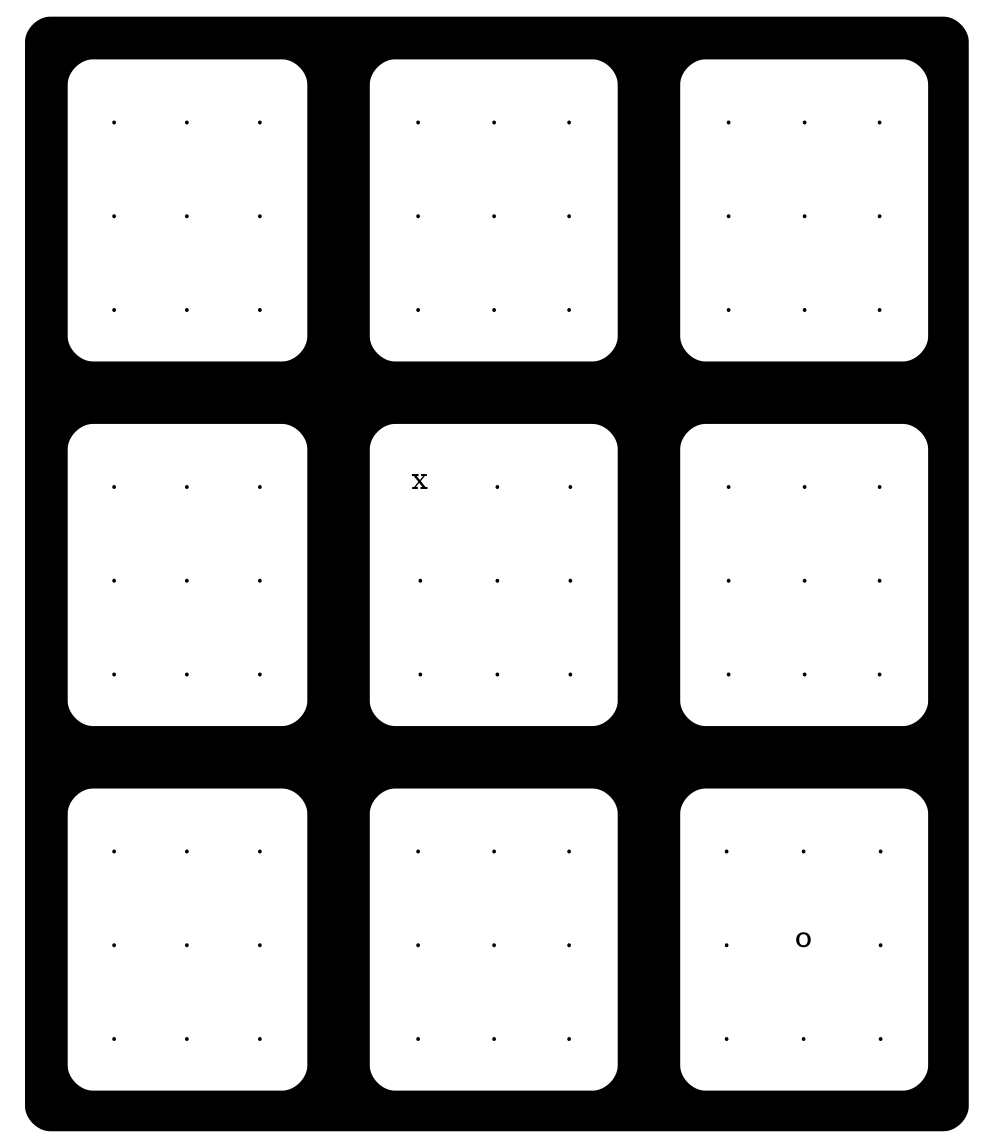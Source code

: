 digraph {
  a0 [shape=none label=<<TABLE border="0" cellspacing="10" cellpadding="10" style="rounded" bgcolor="black">
    <TR>
<TD bgcolor="black">
<TABLE border="0" cellspacing="10" cellpadding="10" style="rounded" bgcolor="white">
  <TR>
    <TD bgcolor="white">.</TD>
    <TD bgcolor="white">.</TD>
    <TD bgcolor="white">.</TD>
  </TR>
  <TR>
    <TD bgcolor="white">.</TD>
    <TD bgcolor="white">.</TD>
    <TD bgcolor="white">.</TD>
  </TR>
  <TR>
    <TD bgcolor="white">.</TD>
    <TD bgcolor="white">.</TD>
    <TD bgcolor="white">.</TD>
  </TR>
</TABLE>
</TD>
<TD bgcolor="black">
<TABLE border="0" cellspacing="10" cellpadding="10" style="rounded" bgcolor="white">
  <TR>
    <TD bgcolor="white">.</TD>
    <TD bgcolor="white">.</TD>
    <TD bgcolor="white">.</TD>
  </TR>
  <TR>
    <TD bgcolor="white">.</TD>
    <TD bgcolor="white">.</TD>
    <TD bgcolor="white">.</TD>
  </TR>
  <TR>
    <TD bgcolor="white">.</TD>
    <TD bgcolor="white">.</TD>
    <TD bgcolor="white">.</TD>
  </TR>
</TABLE>
</TD>
<TD bgcolor="black">
<TABLE border="0" cellspacing="10" cellpadding="10" style="rounded" bgcolor="white">
  <TR>
    <TD bgcolor="white">.</TD>
    <TD bgcolor="white">.</TD>
    <TD bgcolor="white">.</TD>
  </TR>
  <TR>
    <TD bgcolor="white">.</TD>
    <TD bgcolor="white">.</TD>
    <TD bgcolor="white">.</TD>
  </TR>
  <TR>
    <TD bgcolor="white">.</TD>
    <TD bgcolor="white">.</TD>
    <TD bgcolor="white">.</TD>
  </TR>
</TABLE>
</TD>
 </TR>
 <TR>
<TD bgcolor="black">
<TABLE border="0" cellspacing="10" cellpadding="10" style="rounded" bgcolor="white">
  <TR>
    <TD bgcolor="white">.</TD>
    <TD bgcolor="white">.</TD>
    <TD bgcolor="white">.</TD>
  </TR>
  <TR>
    <TD bgcolor="white">.</TD>
    <TD bgcolor="white">.</TD>
    <TD bgcolor="white">.</TD>
  </TR>
  <TR>
    <TD bgcolor="white">.</TD>
    <TD bgcolor="white">.</TD>
    <TD bgcolor="white">.</TD>
  </TR>
</TABLE>
</TD>
<TD bgcolor="black">
<TABLE border="0" cellspacing="10" cellpadding="10" style="rounded" bgcolor="white">
  <TR>
    <TD bgcolor="white">x</TD>
    <TD bgcolor="white">.</TD>
    <TD bgcolor="white">.</TD>
  </TR>
  <TR>
    <TD bgcolor="white">.</TD>
    <TD bgcolor="white">.</TD>
    <TD bgcolor="white">.</TD>
  </TR>
  <TR>
    <TD bgcolor="white">.</TD>
    <TD bgcolor="white">.</TD>
    <TD bgcolor="white">.</TD>
  </TR>
</TABLE>
</TD>
<TD bgcolor="black">
<TABLE border="0" cellspacing="10" cellpadding="10" style="rounded" bgcolor="white">
  <TR>
    <TD bgcolor="white">.</TD>
    <TD bgcolor="white">.</TD>
    <TD bgcolor="white">.</TD>
  </TR>
  <TR>
    <TD bgcolor="white">.</TD>
    <TD bgcolor="white">.</TD>
    <TD bgcolor="white">.</TD>
  </TR>
  <TR>
    <TD bgcolor="white">.</TD>
    <TD bgcolor="white">.</TD>
    <TD bgcolor="white">.</TD>
  </TR>
</TABLE>
</TD>
 </TR>
 <TR>
<TD bgcolor="black">
<TABLE border="0" cellspacing="10" cellpadding="10" style="rounded" bgcolor="white">
  <TR>
    <TD bgcolor="white">.</TD>
    <TD bgcolor="white">.</TD>
    <TD bgcolor="white">.</TD>
  </TR>
  <TR>
    <TD bgcolor="white">.</TD>
    <TD bgcolor="white">.</TD>
    <TD bgcolor="white">.</TD>
  </TR>
  <TR>
    <TD bgcolor="white">.</TD>
    <TD bgcolor="white">.</TD>
    <TD bgcolor="white">.</TD>
  </TR>
</TABLE>
</TD>
<TD bgcolor="black">
<TABLE border="0" cellspacing="10" cellpadding="10" style="rounded" bgcolor="white">
  <TR>
    <TD bgcolor="white">.</TD>
    <TD bgcolor="white">.</TD>
    <TD bgcolor="white">.</TD>
  </TR>
  <TR>
    <TD bgcolor="white">.</TD>
    <TD bgcolor="white">.</TD>
    <TD bgcolor="white">.</TD>
  </TR>
  <TR>
    <TD bgcolor="white">.</TD>
    <TD bgcolor="white">.</TD>
    <TD bgcolor="white">.</TD>
  </TR>
</TABLE>
</TD>
<TD bgcolor="black">
<TABLE border="0" cellspacing="10" cellpadding="10" style="rounded" bgcolor="white">
  <TR>
    <TD bgcolor="white">.</TD>
    <TD bgcolor="white">.</TD>
    <TD bgcolor="white">.</TD>
  </TR>
  <TR>
    <TD bgcolor="white">.</TD>
    <TD bgcolor="white">o</TD>
    <TD bgcolor="white">.</TD>
  </TR>
  <TR>
    <TD bgcolor="white">.</TD>
    <TD bgcolor="white">.</TD>
    <TD bgcolor="white">.</TD>
  </TR>
</TABLE>
</TD>
 </TR>
 </TABLE>
>];
}
